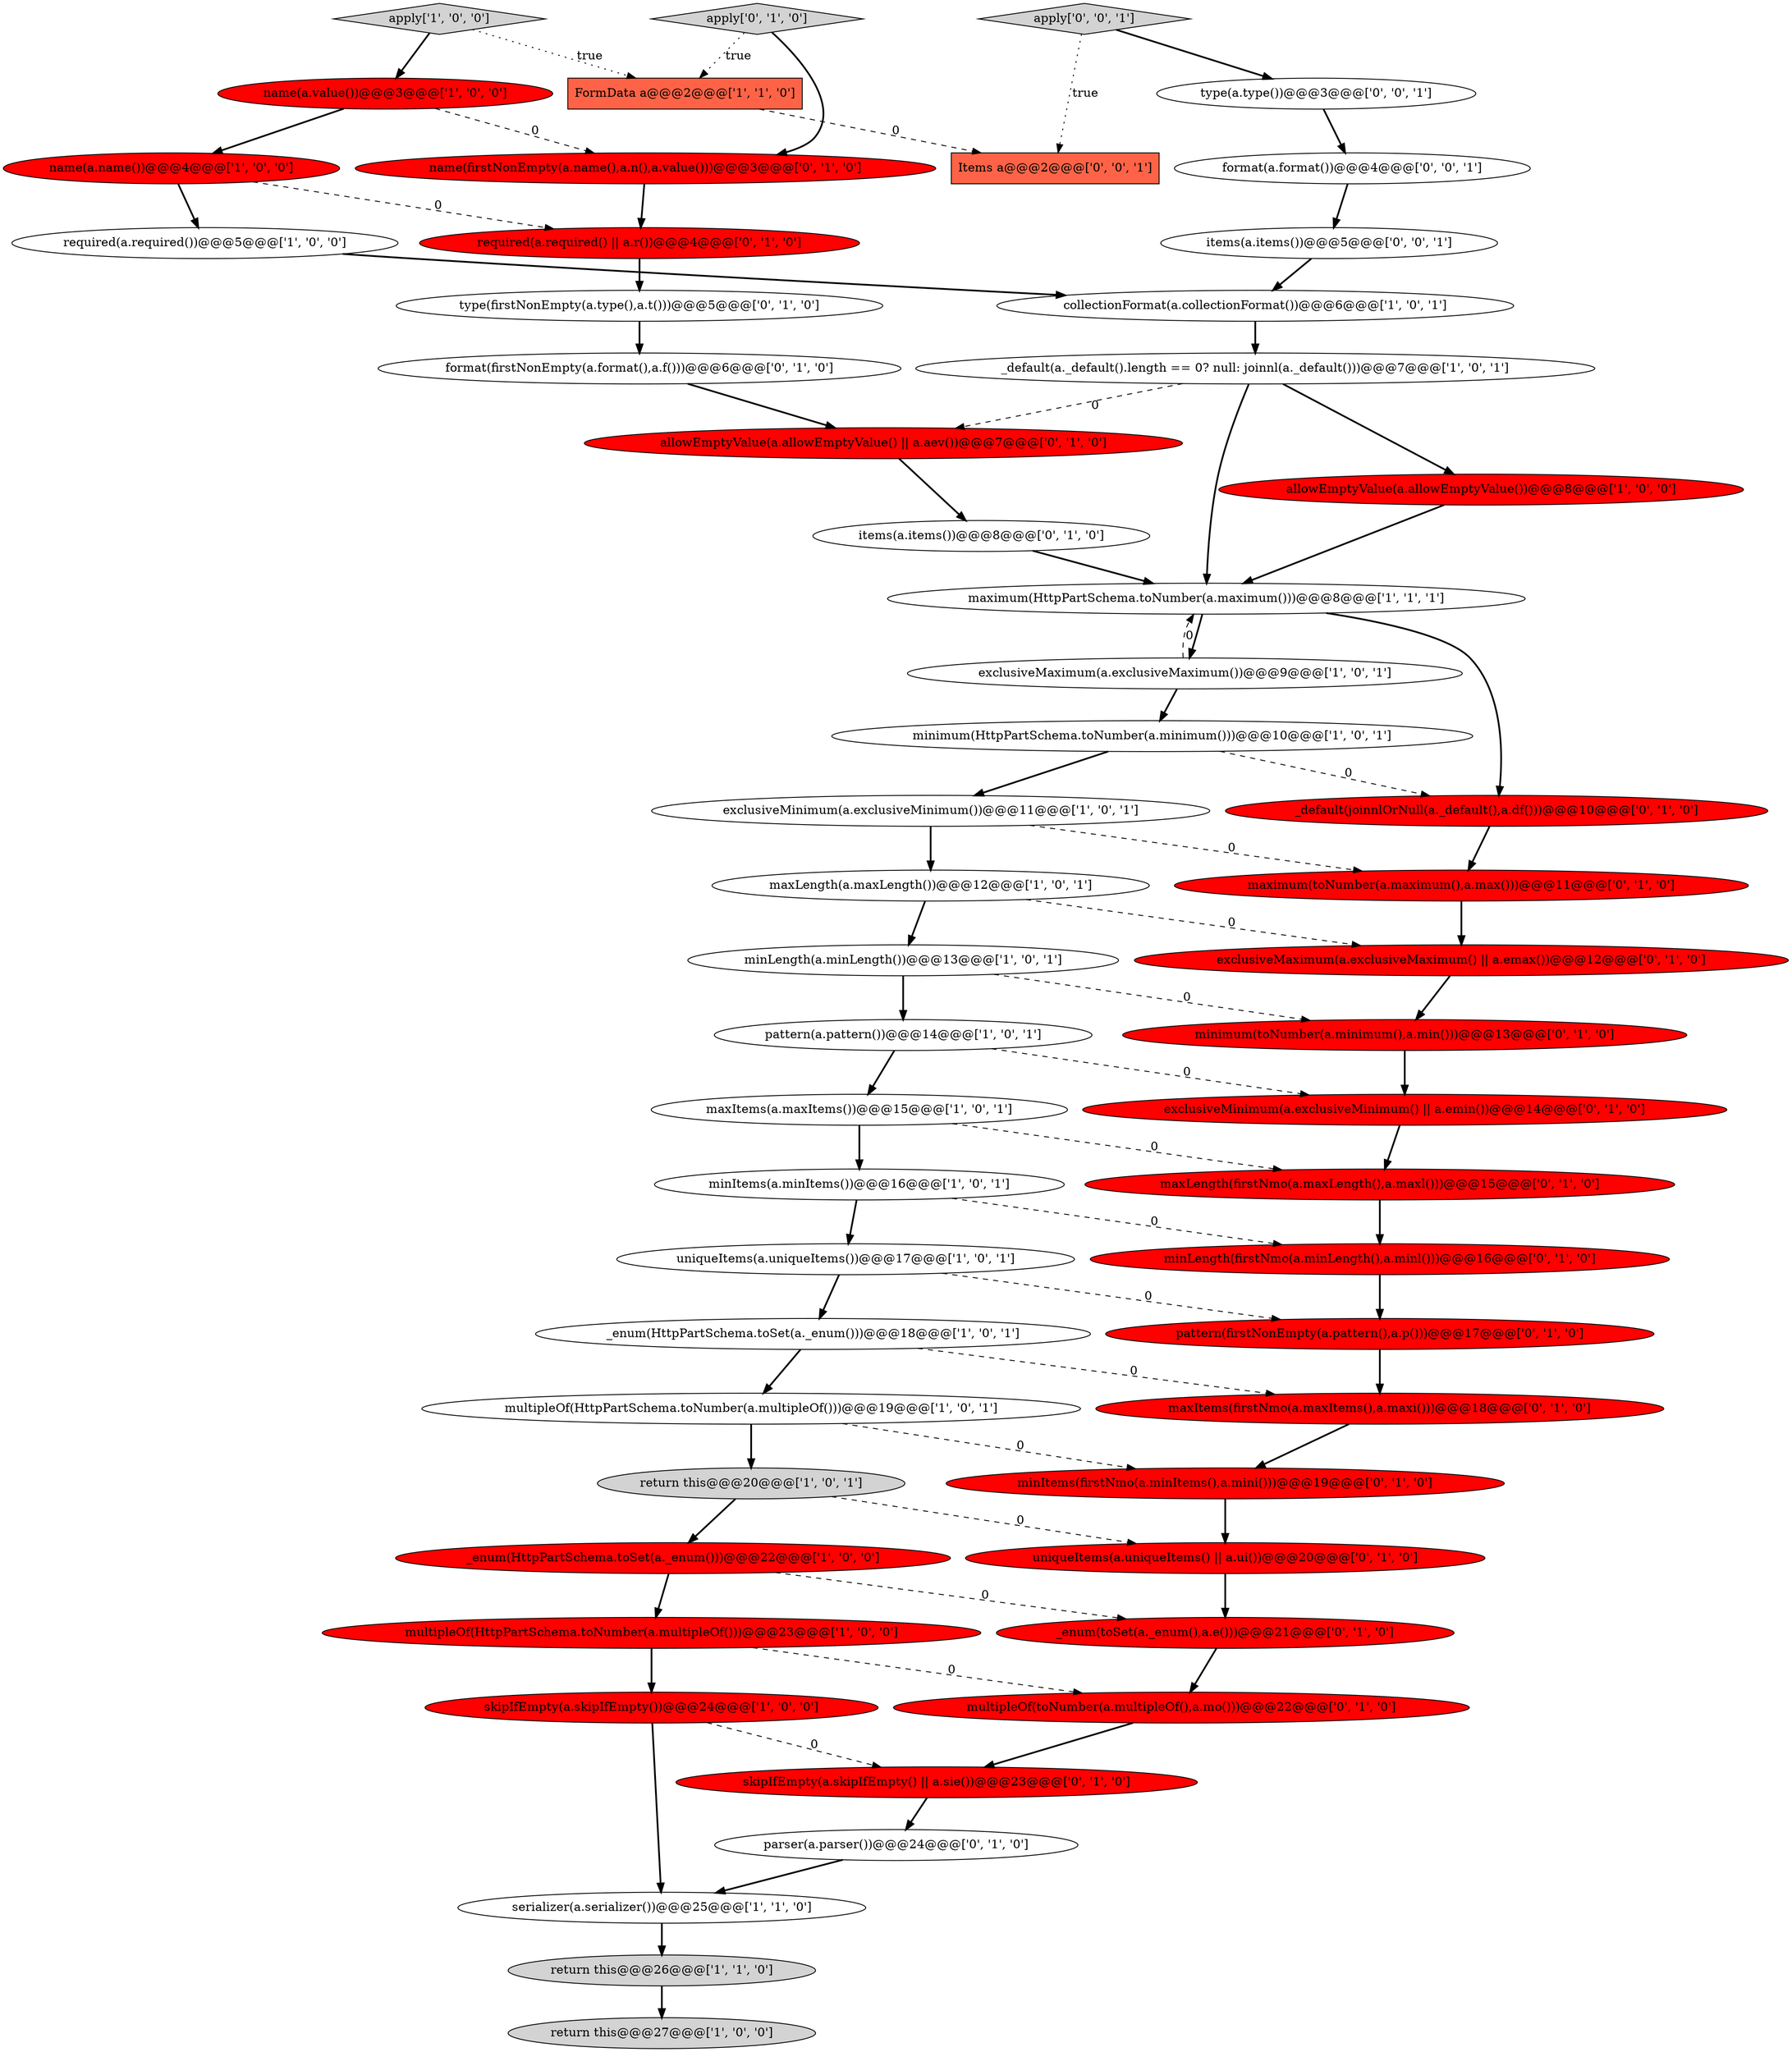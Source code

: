 digraph {
6 [style = filled, label = "minLength(a.minLength())@@@13@@@['1', '0', '1']", fillcolor = white, shape = ellipse image = "AAA0AAABBB1BBB"];
34 [style = filled, label = "pattern(firstNonEmpty(a.pattern(),a.p()))@@@17@@@['0', '1', '0']", fillcolor = red, shape = ellipse image = "AAA1AAABBB2BBB"];
9 [style = filled, label = "name(a.name())@@@4@@@['1', '0', '0']", fillcolor = red, shape = ellipse image = "AAA1AAABBB1BBB"];
50 [style = filled, label = "format(a.format())@@@4@@@['0', '0', '1']", fillcolor = white, shape = ellipse image = "AAA0AAABBB3BBB"];
16 [style = filled, label = "minItems(a.minItems())@@@16@@@['1', '0', '1']", fillcolor = white, shape = ellipse image = "AAA0AAABBB1BBB"];
41 [style = filled, label = "exclusiveMinimum(a.exclusiveMinimum() || a.emin())@@@14@@@['0', '1', '0']", fillcolor = red, shape = ellipse image = "AAA1AAABBB2BBB"];
1 [style = filled, label = "multipleOf(HttpPartSchema.toNumber(a.multipleOf()))@@@23@@@['1', '0', '0']", fillcolor = red, shape = ellipse image = "AAA1AAABBB1BBB"];
8 [style = filled, label = "exclusiveMinimum(a.exclusiveMinimum())@@@11@@@['1', '0', '1']", fillcolor = white, shape = ellipse image = "AAA0AAABBB1BBB"];
24 [style = filled, label = "maxItems(a.maxItems())@@@15@@@['1', '0', '1']", fillcolor = white, shape = ellipse image = "AAA0AAABBB1BBB"];
44 [style = filled, label = "maximum(toNumber(a.maximum(),a.max()))@@@11@@@['0', '1', '0']", fillcolor = red, shape = ellipse image = "AAA1AAABBB2BBB"];
36 [style = filled, label = "minimum(toNumber(a.minimum(),a.min()))@@@13@@@['0', '1', '0']", fillcolor = red, shape = ellipse image = "AAA1AAABBB2BBB"];
49 [style = filled, label = "Items a@@@2@@@['0', '0', '1']", fillcolor = tomato, shape = box image = "AAA0AAABBB3BBB"];
27 [style = filled, label = "minItems(firstNmo(a.minItems(),a.mini()))@@@19@@@['0', '1', '0']", fillcolor = red, shape = ellipse image = "AAA1AAABBB2BBB"];
46 [style = filled, label = "format(firstNonEmpty(a.format(),a.f()))@@@6@@@['0', '1', '0']", fillcolor = white, shape = ellipse image = "AAA0AAABBB2BBB"];
18 [style = filled, label = "collectionFormat(a.collectionFormat())@@@6@@@['1', '0', '1']", fillcolor = white, shape = ellipse image = "AAA0AAABBB1BBB"];
22 [style = filled, label = "uniqueItems(a.uniqueItems())@@@17@@@['1', '0', '1']", fillcolor = white, shape = ellipse image = "AAA0AAABBB1BBB"];
28 [style = filled, label = "_default(joinnlOrNull(a._default(),a.df()))@@@10@@@['0', '1', '0']", fillcolor = red, shape = ellipse image = "AAA1AAABBB2BBB"];
29 [style = filled, label = "apply['0', '1', '0']", fillcolor = lightgray, shape = diamond image = "AAA0AAABBB2BBB"];
37 [style = filled, label = "name(firstNonEmpty(a.name(),a.n(),a.value()))@@@3@@@['0', '1', '0']", fillcolor = red, shape = ellipse image = "AAA1AAABBB2BBB"];
33 [style = filled, label = "uniqueItems(a.uniqueItems() || a.ui())@@@20@@@['0', '1', '0']", fillcolor = red, shape = ellipse image = "AAA1AAABBB2BBB"];
45 [style = filled, label = "maxLength(firstNmo(a.maxLength(),a.maxl()))@@@15@@@['0', '1', '0']", fillcolor = red, shape = ellipse image = "AAA1AAABBB2BBB"];
12 [style = filled, label = "_enum(HttpPartSchema.toSet(a._enum()))@@@22@@@['1', '0', '0']", fillcolor = red, shape = ellipse image = "AAA1AAABBB1BBB"];
23 [style = filled, label = "pattern(a.pattern())@@@14@@@['1', '0', '1']", fillcolor = white, shape = ellipse image = "AAA0AAABBB1BBB"];
7 [style = filled, label = "serializer(a.serializer())@@@25@@@['1', '1', '0']", fillcolor = white, shape = ellipse image = "AAA0AAABBB1BBB"];
14 [style = filled, label = "skipIfEmpty(a.skipIfEmpty())@@@24@@@['1', '0', '0']", fillcolor = red, shape = ellipse image = "AAA1AAABBB1BBB"];
17 [style = filled, label = "return this@@@26@@@['1', '1', '0']", fillcolor = lightgray, shape = ellipse image = "AAA0AAABBB1BBB"];
15 [style = filled, label = "exclusiveMaximum(a.exclusiveMaximum())@@@9@@@['1', '0', '1']", fillcolor = white, shape = ellipse image = "AAA0AAABBB1BBB"];
42 [style = filled, label = "skipIfEmpty(a.skipIfEmpty() || a.sie())@@@23@@@['0', '1', '0']", fillcolor = red, shape = ellipse image = "AAA1AAABBB2BBB"];
2 [style = filled, label = "maximum(HttpPartSchema.toNumber(a.maximum()))@@@8@@@['1', '1', '1']", fillcolor = white, shape = ellipse image = "AAA0AAABBB1BBB"];
35 [style = filled, label = "type(firstNonEmpty(a.type(),a.t()))@@@5@@@['0', '1', '0']", fillcolor = white, shape = ellipse image = "AAA0AAABBB2BBB"];
52 [style = filled, label = "apply['0', '0', '1']", fillcolor = lightgray, shape = diamond image = "AAA0AAABBB3BBB"];
26 [style = filled, label = "maxLength(a.maxLength())@@@12@@@['1', '0', '1']", fillcolor = white, shape = ellipse image = "AAA0AAABBB1BBB"];
13 [style = filled, label = "name(a.value())@@@3@@@['1', '0', '0']", fillcolor = red, shape = ellipse image = "AAA1AAABBB1BBB"];
38 [style = filled, label = "maxItems(firstNmo(a.maxItems(),a.maxi()))@@@18@@@['0', '1', '0']", fillcolor = red, shape = ellipse image = "AAA1AAABBB2BBB"];
0 [style = filled, label = "allowEmptyValue(a.allowEmptyValue())@@@8@@@['1', '0', '0']", fillcolor = red, shape = ellipse image = "AAA1AAABBB1BBB"];
3 [style = filled, label = "apply['1', '0', '0']", fillcolor = lightgray, shape = diamond image = "AAA0AAABBB1BBB"];
53 [style = filled, label = "type(a.type())@@@3@@@['0', '0', '1']", fillcolor = white, shape = ellipse image = "AAA0AAABBB3BBB"];
43 [style = filled, label = "required(a.required() || a.r())@@@4@@@['0', '1', '0']", fillcolor = red, shape = ellipse image = "AAA1AAABBB2BBB"];
5 [style = filled, label = "_default(a._default().length == 0? null: joinnl(a._default()))@@@7@@@['1', '0', '1']", fillcolor = white, shape = ellipse image = "AAA0AAABBB1BBB"];
48 [style = filled, label = "exclusiveMaximum(a.exclusiveMaximum() || a.emax())@@@12@@@['0', '1', '0']", fillcolor = red, shape = ellipse image = "AAA1AAABBB2BBB"];
32 [style = filled, label = "minLength(firstNmo(a.minLength(),a.minl()))@@@16@@@['0', '1', '0']", fillcolor = red, shape = ellipse image = "AAA1AAABBB2BBB"];
21 [style = filled, label = "required(a.required())@@@5@@@['1', '0', '0']", fillcolor = white, shape = ellipse image = "AAA0AAABBB1BBB"];
39 [style = filled, label = "parser(a.parser())@@@24@@@['0', '1', '0']", fillcolor = white, shape = ellipse image = "AAA0AAABBB2BBB"];
51 [style = filled, label = "items(a.items())@@@5@@@['0', '0', '1']", fillcolor = white, shape = ellipse image = "AAA0AAABBB3BBB"];
20 [style = filled, label = "_enum(HttpPartSchema.toSet(a._enum()))@@@18@@@['1', '0', '1']", fillcolor = white, shape = ellipse image = "AAA0AAABBB1BBB"];
25 [style = filled, label = "multipleOf(HttpPartSchema.toNumber(a.multipleOf()))@@@19@@@['1', '0', '1']", fillcolor = white, shape = ellipse image = "AAA0AAABBB1BBB"];
47 [style = filled, label = "multipleOf(toNumber(a.multipleOf(),a.mo()))@@@22@@@['0', '1', '0']", fillcolor = red, shape = ellipse image = "AAA1AAABBB2BBB"];
30 [style = filled, label = "allowEmptyValue(a.allowEmptyValue() || a.aev())@@@7@@@['0', '1', '0']", fillcolor = red, shape = ellipse image = "AAA1AAABBB2BBB"];
4 [style = filled, label = "return this@@@20@@@['1', '0', '1']", fillcolor = lightgray, shape = ellipse image = "AAA0AAABBB1BBB"];
19 [style = filled, label = "minimum(HttpPartSchema.toNumber(a.minimum()))@@@10@@@['1', '0', '1']", fillcolor = white, shape = ellipse image = "AAA0AAABBB1BBB"];
11 [style = filled, label = "return this@@@27@@@['1', '0', '0']", fillcolor = lightgray, shape = ellipse image = "AAA0AAABBB1BBB"];
10 [style = filled, label = "FormData a@@@2@@@['1', '1', '0']", fillcolor = tomato, shape = box image = "AAA0AAABBB1BBB"];
40 [style = filled, label = "_enum(toSet(a._enum(),a.e()))@@@21@@@['0', '1', '0']", fillcolor = red, shape = ellipse image = "AAA1AAABBB2BBB"];
31 [style = filled, label = "items(a.items())@@@8@@@['0', '1', '0']", fillcolor = white, shape = ellipse image = "AAA0AAABBB2BBB"];
29->10 [style = dotted, label="true"];
13->37 [style = dashed, label="0"];
7->17 [style = bold, label=""];
52->49 [style = dotted, label="true"];
48->36 [style = bold, label=""];
52->53 [style = bold, label=""];
36->41 [style = bold, label=""];
47->42 [style = bold, label=""];
16->32 [style = dashed, label="0"];
15->2 [style = dashed, label="0"];
6->23 [style = bold, label=""];
0->2 [style = bold, label=""];
42->39 [style = bold, label=""];
3->10 [style = dotted, label="true"];
45->32 [style = bold, label=""];
25->4 [style = bold, label=""];
38->27 [style = bold, label=""];
31->2 [style = bold, label=""];
32->34 [style = bold, label=""];
29->37 [style = bold, label=""];
22->34 [style = dashed, label="0"];
15->19 [style = bold, label=""];
26->6 [style = bold, label=""];
16->22 [style = bold, label=""];
20->25 [style = bold, label=""];
12->1 [style = bold, label=""];
4->33 [style = dashed, label="0"];
17->11 [style = bold, label=""];
21->18 [style = bold, label=""];
19->8 [style = bold, label=""];
14->7 [style = bold, label=""];
9->43 [style = dashed, label="0"];
53->50 [style = bold, label=""];
24->16 [style = bold, label=""];
37->43 [style = bold, label=""];
23->24 [style = bold, label=""];
5->2 [style = bold, label=""];
46->30 [style = bold, label=""];
33->40 [style = bold, label=""];
24->45 [style = dashed, label="0"];
20->38 [style = dashed, label="0"];
5->0 [style = bold, label=""];
22->20 [style = bold, label=""];
43->35 [style = bold, label=""];
39->7 [style = bold, label=""];
30->31 [style = bold, label=""];
44->48 [style = bold, label=""];
6->36 [style = dashed, label="0"];
18->5 [style = bold, label=""];
50->51 [style = bold, label=""];
25->27 [style = dashed, label="0"];
12->40 [style = dashed, label="0"];
2->15 [style = bold, label=""];
40->47 [style = bold, label=""];
14->42 [style = dashed, label="0"];
9->21 [style = bold, label=""];
28->44 [style = bold, label=""];
51->18 [style = bold, label=""];
3->13 [style = bold, label=""];
4->12 [style = bold, label=""];
10->49 [style = dashed, label="0"];
23->41 [style = dashed, label="0"];
41->45 [style = bold, label=""];
1->14 [style = bold, label=""];
13->9 [style = bold, label=""];
27->33 [style = bold, label=""];
34->38 [style = bold, label=""];
8->44 [style = dashed, label="0"];
1->47 [style = dashed, label="0"];
2->28 [style = bold, label=""];
19->28 [style = dashed, label="0"];
26->48 [style = dashed, label="0"];
5->30 [style = dashed, label="0"];
8->26 [style = bold, label=""];
35->46 [style = bold, label=""];
}
